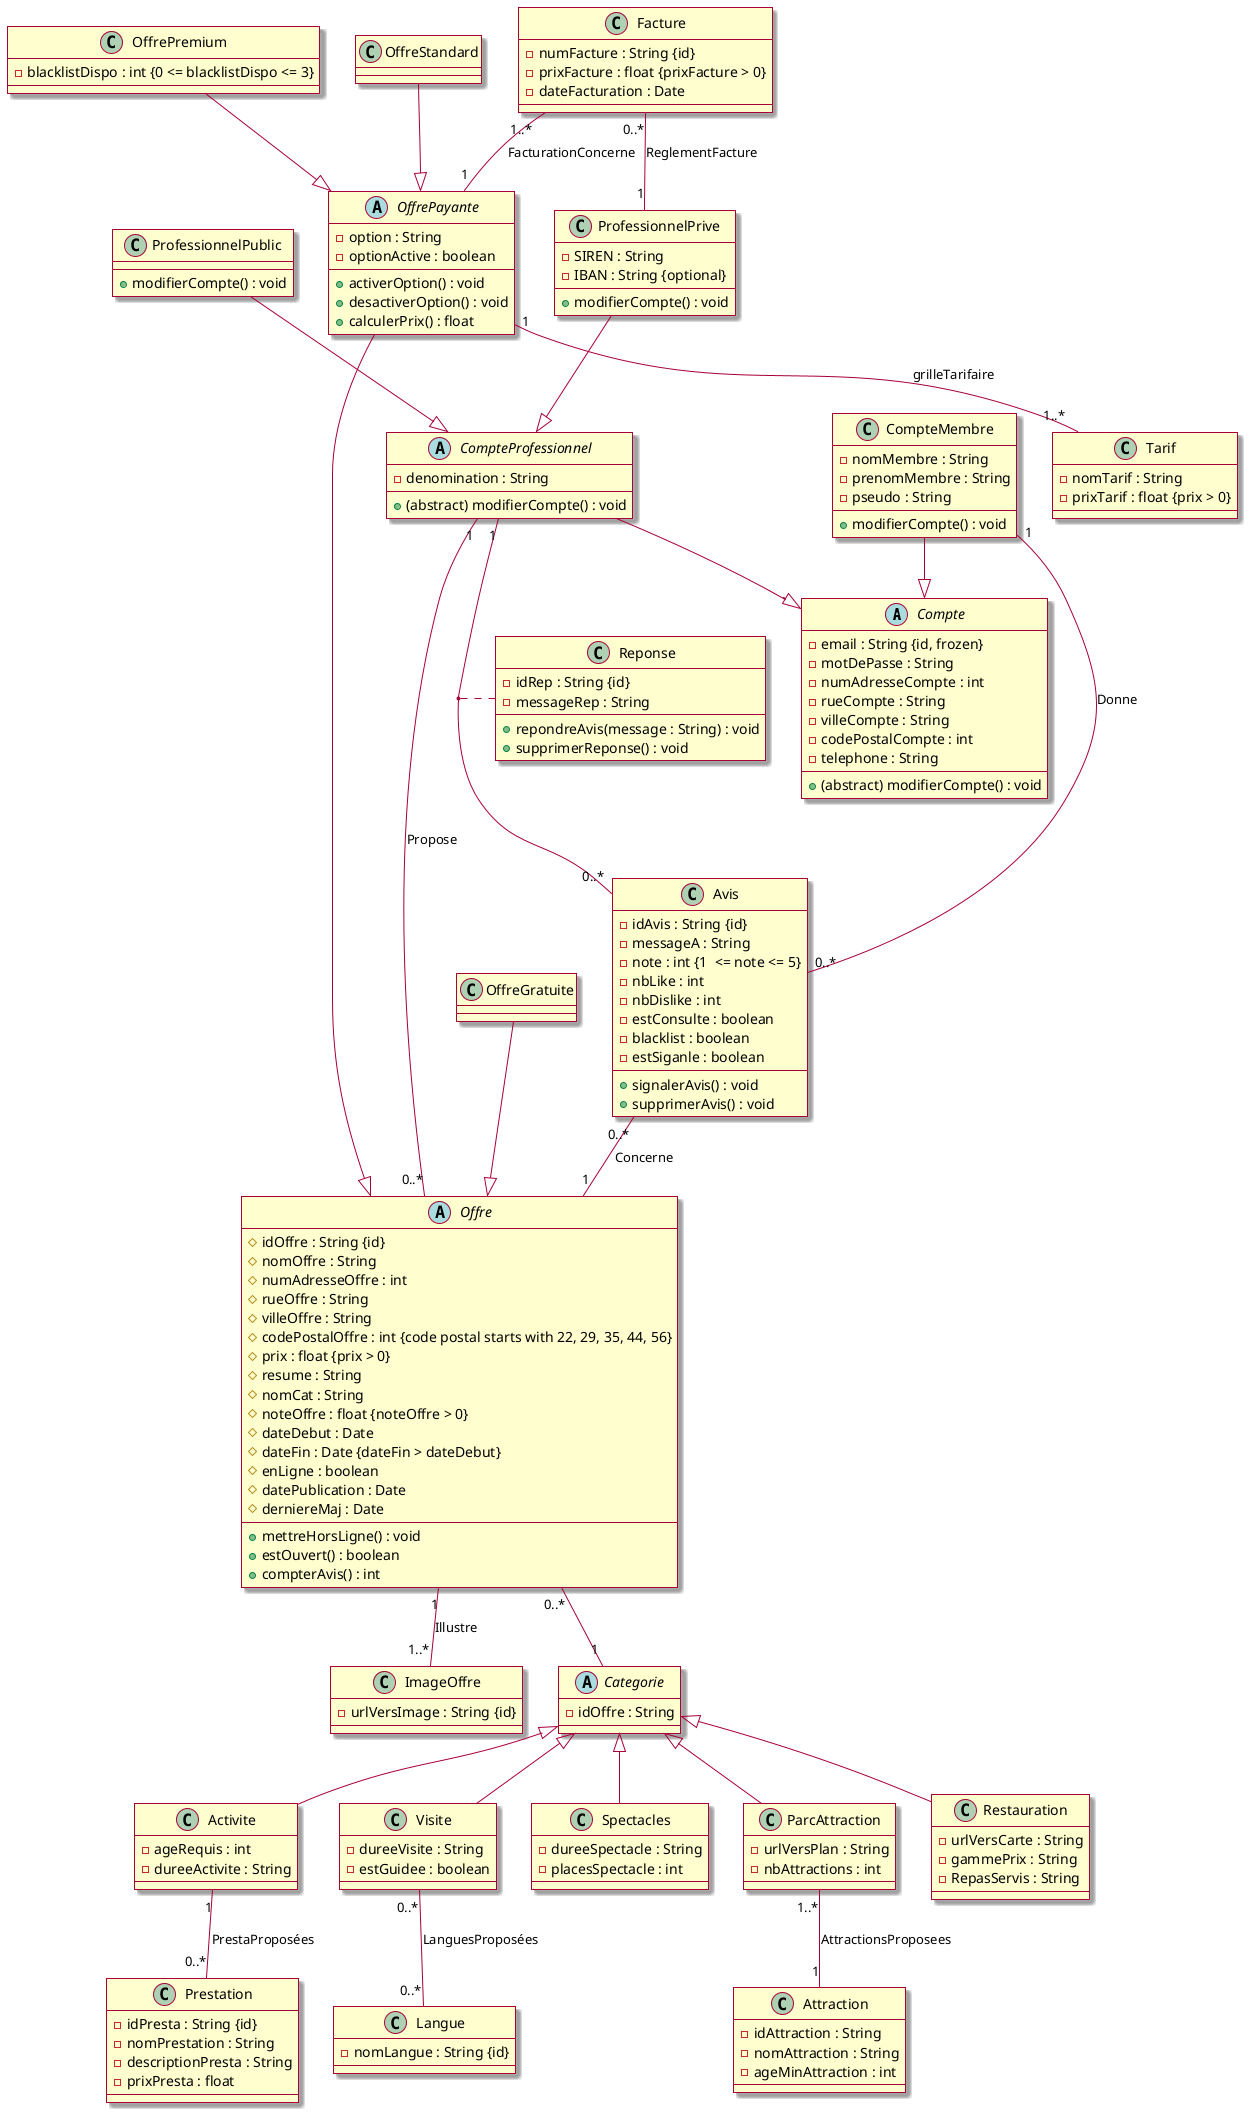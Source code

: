 @startuml

skin rose

abstract class Compte {
  - email : String {id, frozen}
  - motDePasse : String
  - numAdresseCompte : int
  - rueCompte : String
  - villeCompte : String
  - codePostalCompte : int
  - telephone : String
  +(abstract) modifierCompte() : void
}

class CompteMembre {
  - nomMembre : String
  - prenomMembre : String
  - pseudo : String
  + modifierCompte() : void
}


abstract class CompteProfessionnel {
  - denomination : String
  + (abstract) modifierCompte() : void
}

class ProfessionnelPrive {
  - SIREN : String
  - IBAN : String {optional}
  + modifierCompte() : void
}

class ProfessionnelPublic {
  + modifierCompte() : void
}

ProfessionnelPublic --|> CompteProfessionnel
ProfessionnelPrive --|> CompteProfessionnel

CompteMembre --|> Compte
CompteProfessionnel --|> Compte

abstract class Offre {
  # idOffre : String {id}
  # nomOffre : String
  # numAdresseOffre : int
  # rueOffre : String
  # villeOffre : String
  # codePostalOffre : int {code postal starts with 22, 29, 35, 44, 56}
  # prix : float {prix > 0}
  # resume : String
  # nomCat : String
  # noteOffre : float {noteOffre > 0}
  # dateDebut : Date
  # dateFin : Date {dateFin > dateDebut}
  # enLigne : boolean
  # datePublication : Date
  # derniereMaj : Date
  + mettreHorsLigne() : void
  + estOuvert() : boolean
  + compterAvis() : int
}

class ImageOffre {
  - urlVersImage : String {id}
}

Offre "1" -- "1..*" ImageOffre: Illustre

abstract class Categorie {
  - idOffre : String
}

class Activite{
  - ageRequis : int
  - dureeActivite : String
}

class Prestation {
  - idPresta : String {id}
  - nomPrestation : String
  - descriptionPresta : String
  - prixPresta : float
}

Activite "1" -- "0..*" Prestation : PrestaProposées

class Visite {
  - dureeVisite : String
  - estGuidee : boolean
}

class Langue {
  - nomLangue : String {id}
}

Visite "0..*" -- "0..*" Langue : LanguesProposées

class Spectacles {
  - dureeSpectacle : String
  - placesSpectacle : int
  
}

class ParcAttraction {
  - urlVersPlan : String
  - nbAttractions : int
}

class Attraction {
  - idAttraction : String
  - nomAttraction : String
  - ageMinAttraction : int
}

ParcAttraction "1..*" -- "1" Attraction : AttractionsProposees

class Restauration {
  - urlVersCarte : String
  - gammePrix : String
  - RepasServis : String
}

Categorie <|-- Activite
Categorie <|-- Visite
Categorie <|-- Spectacles
Categorie <|-- ParcAttraction
Categorie <|-- Restauration

Offre "0..*" -- "1" Categorie

abstract class OffrePayante {
  - option : String
  - optionActive : boolean
  + activerOption() : void
  + desactiverOption() : void
  + calculerPrix() : float
}

class Tarif {
  - nomTarif : String
  - prixTarif : float {prix > 0}
}

OffrePayante "1" -- "1..*" Tarif : grilleTarifaire

class OffreGratuite

class OffrePremium {
  - blacklistDispo : int {0 <= blacklistDispo <= 3}
}

class OffreStandard
OffrePayante --|> Offre
OffreStandard --|> OffrePayante
OffrePremium --|> OffrePayante
OffreGratuite --|> Offre


class Avis {
  - idAvis : String {id}
  - messageA : String
  - note : int {1  <= note <= 5}
  - nbLike : int
  - nbDislike : int
  - estConsulte : boolean
  - blacklist : boolean
  - estSiganle : boolean
  + signalerAvis() : void
  + supprimerAvis() : void
}

class Reponse {
  - idRep : String {id}
  - messageRep : String
  + repondreAvis(message : String) : void
  + supprimerReponse() : void
}

CompteProfessionnel "1" -- "0..*" Offre : Propose
CompteMembre "1" -- "0..*" Avis : Donne
Avis "0..*" -- "1" Offre : Concerne

CompteProfessionnel "1" -- "0..*" Avis
(CompteProfessionnel, Avis) .. Reponse

class Facture {
  - numFacture : String {id}
  - prixFacture : float {prixFacture > 0}
  - dateFacturation : Date
}

Facture "1..*" -- "1" OffrePayante: FacturationConcerne
Facture "0..*" -- "1" ProfessionnelPrive : ReglementFacture

@enduml